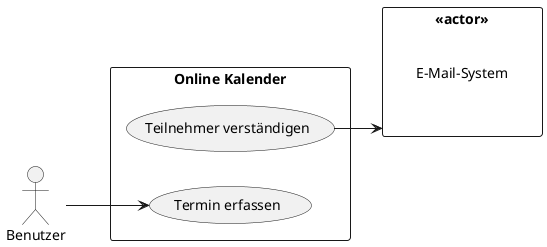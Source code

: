 @startuml
left to right direction

actor Benutzer

rectangle tt as "<<actor>>" {
 label "E-Mail-System"
}

rectangle "Online Kalender" {
    usecase "Teilnehmer verständigen" as UC2
    usecase "Termin erfassen" as UC1
    UC2 --> tt
}

Benutzer --> UC1

@enduml